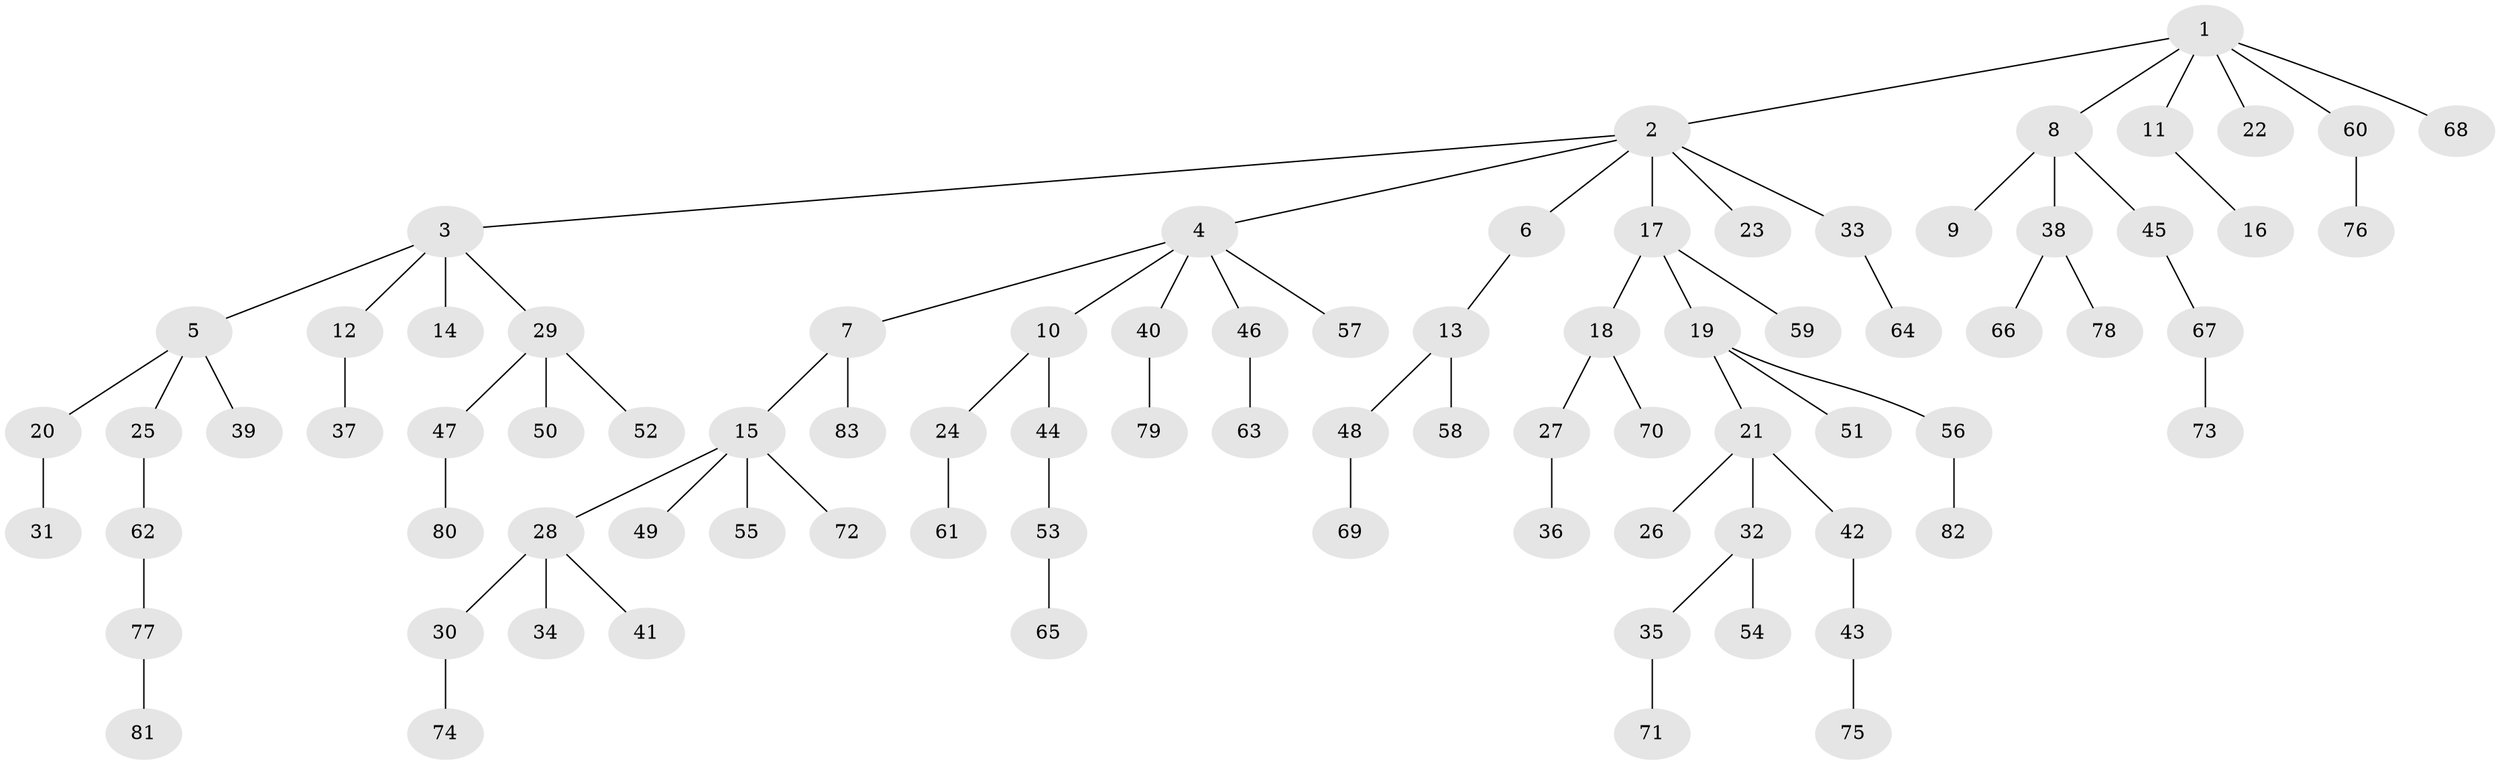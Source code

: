 // Generated by graph-tools (version 1.1) at 2025/26/03/09/25 03:26:24]
// undirected, 83 vertices, 82 edges
graph export_dot {
graph [start="1"]
  node [color=gray90,style=filled];
  1;
  2;
  3;
  4;
  5;
  6;
  7;
  8;
  9;
  10;
  11;
  12;
  13;
  14;
  15;
  16;
  17;
  18;
  19;
  20;
  21;
  22;
  23;
  24;
  25;
  26;
  27;
  28;
  29;
  30;
  31;
  32;
  33;
  34;
  35;
  36;
  37;
  38;
  39;
  40;
  41;
  42;
  43;
  44;
  45;
  46;
  47;
  48;
  49;
  50;
  51;
  52;
  53;
  54;
  55;
  56;
  57;
  58;
  59;
  60;
  61;
  62;
  63;
  64;
  65;
  66;
  67;
  68;
  69;
  70;
  71;
  72;
  73;
  74;
  75;
  76;
  77;
  78;
  79;
  80;
  81;
  82;
  83;
  1 -- 2;
  1 -- 8;
  1 -- 11;
  1 -- 22;
  1 -- 60;
  1 -- 68;
  2 -- 3;
  2 -- 4;
  2 -- 6;
  2 -- 17;
  2 -- 23;
  2 -- 33;
  3 -- 5;
  3 -- 12;
  3 -- 14;
  3 -- 29;
  4 -- 7;
  4 -- 10;
  4 -- 40;
  4 -- 46;
  4 -- 57;
  5 -- 20;
  5 -- 25;
  5 -- 39;
  6 -- 13;
  7 -- 15;
  7 -- 83;
  8 -- 9;
  8 -- 38;
  8 -- 45;
  10 -- 24;
  10 -- 44;
  11 -- 16;
  12 -- 37;
  13 -- 48;
  13 -- 58;
  15 -- 28;
  15 -- 49;
  15 -- 55;
  15 -- 72;
  17 -- 18;
  17 -- 19;
  17 -- 59;
  18 -- 27;
  18 -- 70;
  19 -- 21;
  19 -- 51;
  19 -- 56;
  20 -- 31;
  21 -- 26;
  21 -- 32;
  21 -- 42;
  24 -- 61;
  25 -- 62;
  27 -- 36;
  28 -- 30;
  28 -- 34;
  28 -- 41;
  29 -- 47;
  29 -- 50;
  29 -- 52;
  30 -- 74;
  32 -- 35;
  32 -- 54;
  33 -- 64;
  35 -- 71;
  38 -- 66;
  38 -- 78;
  40 -- 79;
  42 -- 43;
  43 -- 75;
  44 -- 53;
  45 -- 67;
  46 -- 63;
  47 -- 80;
  48 -- 69;
  53 -- 65;
  56 -- 82;
  60 -- 76;
  62 -- 77;
  67 -- 73;
  77 -- 81;
}
